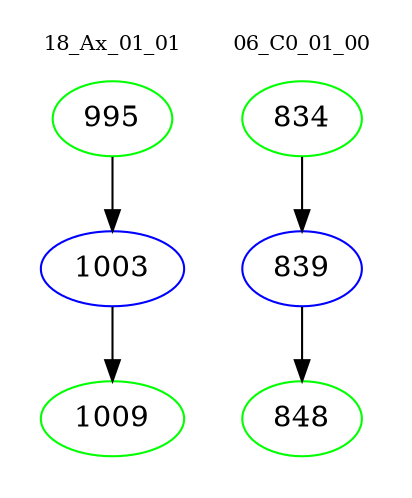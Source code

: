 digraph{
subgraph cluster_0 {
color = white
label = "18_Ax_01_01";
fontsize=10;
T0_995 [label="995", color="green"]
T0_995 -> T0_1003 [color="black"]
T0_1003 [label="1003", color="blue"]
T0_1003 -> T0_1009 [color="black"]
T0_1009 [label="1009", color="green"]
}
subgraph cluster_1 {
color = white
label = "06_C0_01_00";
fontsize=10;
T1_834 [label="834", color="green"]
T1_834 -> T1_839 [color="black"]
T1_839 [label="839", color="blue"]
T1_839 -> T1_848 [color="black"]
T1_848 [label="848", color="green"]
}
}
